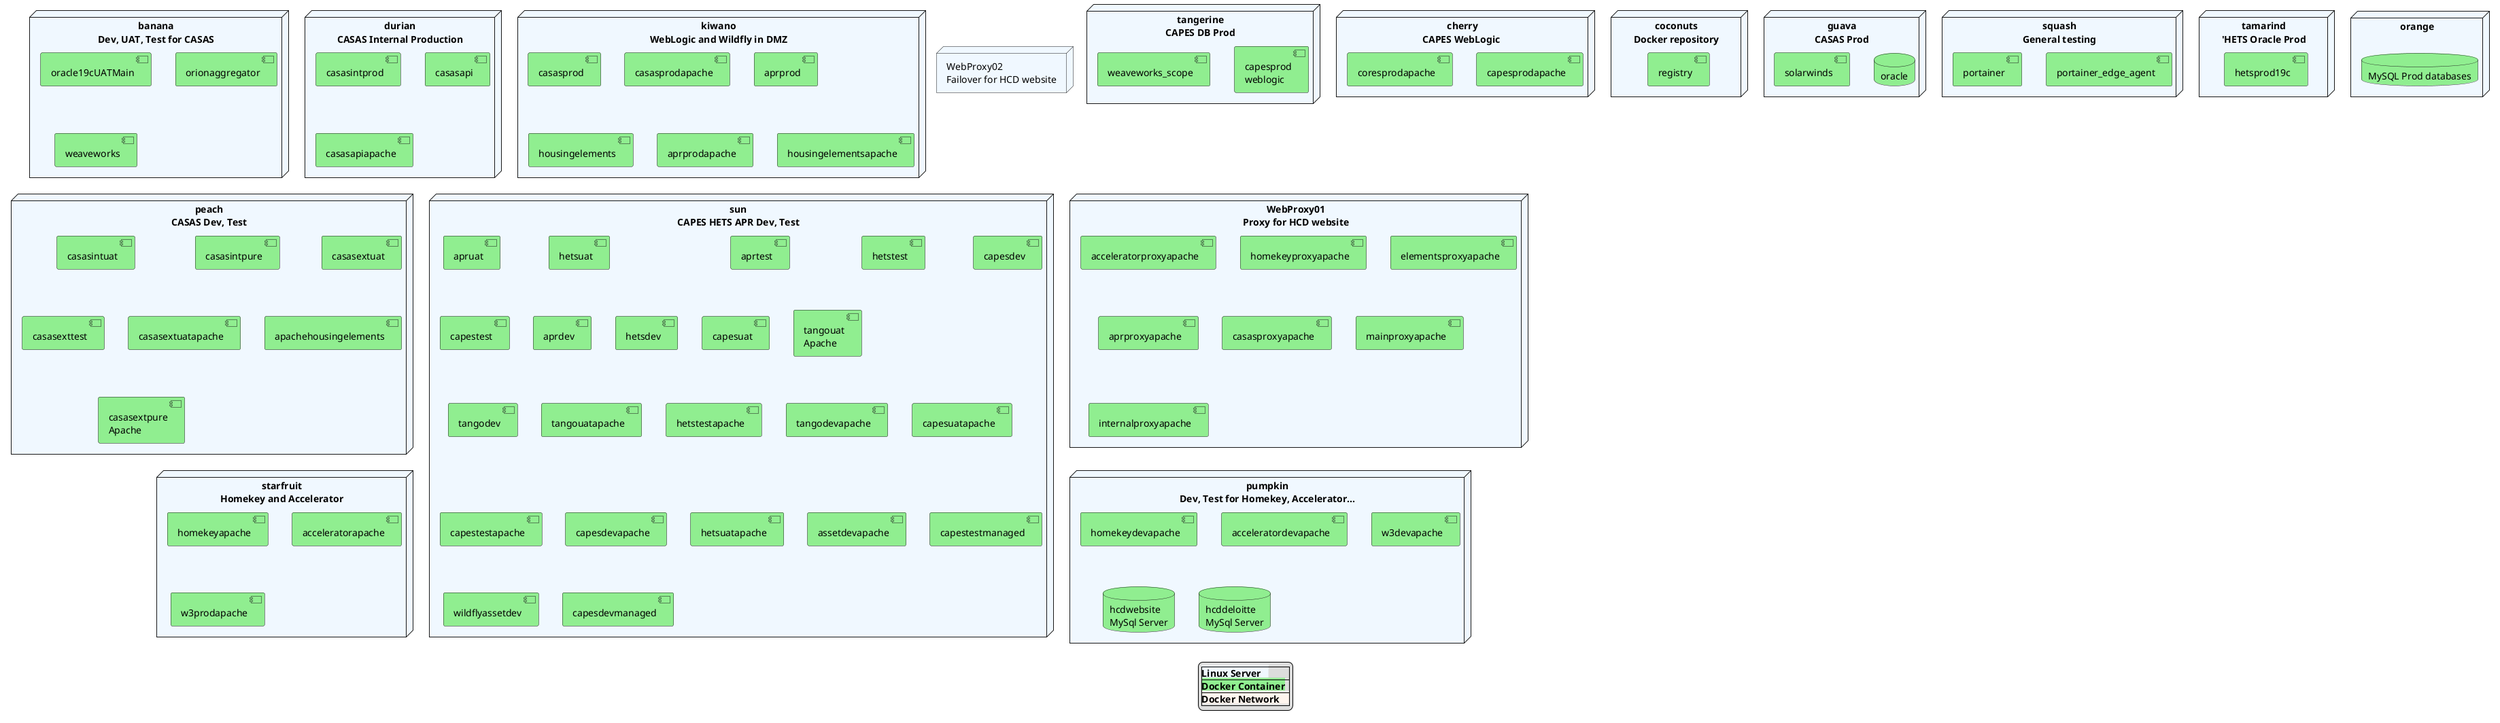 @startuml "Overview: HCD Web/App Deployment"

'!theme sketchy-outline
'hide stereotype

'skinparam linetype ortho
 
legend
|<back:AliceBlue><b>Linux Server   </b></back>|
|<back:LightGreen><b>Docker Container</b></back>|
|<back:SeaShell><b>Docker Network    </b></back>|
endlegend

node "banana\nDev, UAT, Test for CASAS" as banana	#AliceBlue  { 
	component oracle19cUATMain #LightGreen  
	component orionaggregator #LightGreen  
	component weaveworks #LightGreen  
}

node "tangerine\nCAPES DB Prod" as tangerine 	#AliceBlue { 
	component capesprod #LightGreen
	component weaveworks_scope #LightGreen
	component orionaggregator #LightGreen
	 
}
  
node "cherry\nCAPES WebLogic " as cherry #AliceBlue 	{  
	  component "capesprod\nweblogic" as capesprod #LightGreen
	   component	"Orion\nSolarwinds" as orionaggregator #LightGreen
	   component	 weaveworks #LightGreen
	 	component  capesprodapache #LightGreen
	  component	 coresprodapache #LightGreen
}
  
node "coconuts\nDocker repository" as coconuts	 #AliceBlue  {  
	component weaveworks_scope #LightGreen
	component orionaggregator #LightGreen
	component registry #LightGreen
}
node "durian\nCASAS Internal Production" as durian #AliceBlue 	{  
	component casasintprod #LightGreen
	component casasapi #LightGreen
	component weaveworks_scope #LightGreen
	component orionaggregator #LightGreen
	component casasapiapache #LightGreen
}
node "guava\nCASAS Prod" as guava	#AliceBlue {  
	database  oracle   #LightGreen
	component  solarwinds    #LightGreen
	component weaveworks    #LightGreen
}
node "kiwano\nWebLogic and Wildfly in DMZ" as kiwano	#AliceBlue {  
	component casasprod #LightGreen
	component casasprodapache #LightGreen
	component aprprod #LightGreen
	component housingelements #LightGreen
	component aprprodapache #LightGreen
	component weaveworks_scope #LightGreen
	component orionaggregator #LightGreen
	component housingelementsapache #LightGreen
	component  casasapi #LightGreen
}
node "peach\nCASAS Dev, Test" as peach	#AliceBlue {  
	component casasintuat #LightGreen
	component casasintpure #LightGreen
	component  casasextuat #LightGreen
	component casasexttest #LightGreen
	component casasextuatapache #LightGreen
	component orionaggregator #LightGreen
	component weaveworks_scope #LightGreen
	component apachehousingelements #LightGreen
	component "casasextpure\nApache" as  casasextpure #LightGreen
}
node "squash\nGeneral testing" as squash	#AliceBlue {  
	component weaveworks_scope #LightGreen
	component orionaggregator #LightGreen
	component portainer_edge_agent #LightGreen
	component portainer #LightGreen
}
node "sun\nCAPES HETS APR Dev, Test" as sun	#AliceBlue { 
	component apruat #LightGreen
	component hetsuat #LightGreen
	component aprtest #LightGreen
	component hetstest #LightGreen
	component capesdev #LightGreen
	component capestest #LightGreen
	component aprdev #LightGreen
	component hetsdev #LightGreen
	component capesuat #LightGreen
	component tangouat #LightGreen
	component tangodev #LightGreen
	component "tangouat\nApache" as tangouat #LightGreen
	component tangouatapache #LightGreen
	component hetstestapache #LightGreen
	component tangodevapache #LightGreen
	component orionaggregator #LightGreen
	component weaveworks_scope #LightGreen
	component capesuatapache #LightGreen
	component capestestapache #LightGreen
	component capesdevapache #LightGreen
	component hetsuatapache #LightGreen
	component assetdevapache #LightGreen
	component capestestmanaged #LightGreen
	component wildflyassetdev #LightGreen
	component capesdevmanaged #LightGreen
}
node "tamarind\n'HETS Oracle Prod" as tamarind	#AliceBlue { 
	component hetsprod19c #LightGreen
	component  weaveworks_scope #LightGreen
	component orionaggregator #LightGreen
}
node "WebProxy01\nProxy for HCD website" as webproxy01	#AliceBlue { 
	component acceleratorproxyapache #LightGreen
	component homekeyproxyapache #LightGreen
	component elementsproxyapache #LightGreen
	component aprproxyapache #LightGreen
	component casasproxyapache #LightGreen
	component mainproxyapache #LightGreen
	component internalproxyapache #LightGreen
}

node "WebProxy02\nFailover for HCD website" as webproxy02 #AliceBlue  {  
}

node "starfruit\nHomekey and Accelerator" as starfruit	#AliceBlue { 	
	component homekeyapache #LightGreen
	component acceleratorapache #LightGreen
	component w3prodapache #LightGreen
}

node "orange\n" as orange	#AliceBlue { 
  database "MySQL Prod databases" as dborange  #LightGreen
}

node "pumpkin\nDev, Test for Homekey, Accelerator..." as pumpkin	#AliceBlue {  
	component homekeyapache	 #LightGreen
	component homekeydevapache #LightGreen
	component acceleratordevapache #LightGreen
	component w3devapache #LightGreen
	database "hcdwebsite\nMySql Server" as hcdwebsite #LightGreen
	database "hcddeloitte\nMySql Server" as hcddeloitte #LightGreen
}


@enduml
